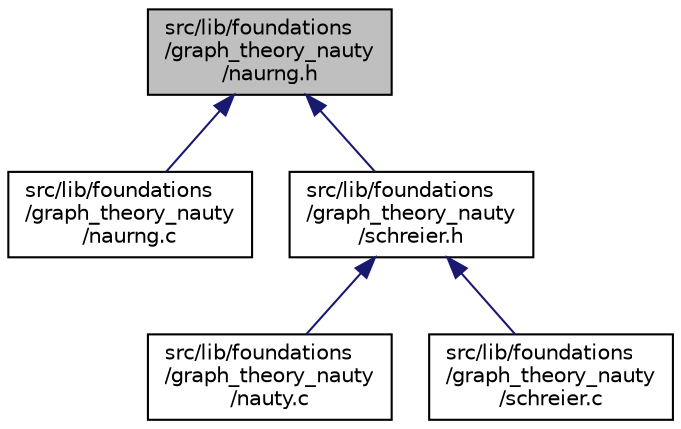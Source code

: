 digraph "src/lib/foundations/graph_theory_nauty/naurng.h"
{
  edge [fontname="Helvetica",fontsize="10",labelfontname="Helvetica",labelfontsize="10"];
  node [fontname="Helvetica",fontsize="10",shape=record];
  Node8 [label="src/lib/foundations\l/graph_theory_nauty\l/naurng.h",height=0.2,width=0.4,color="black", fillcolor="grey75", style="filled", fontcolor="black"];
  Node8 -> Node9 [dir="back",color="midnightblue",fontsize="10",style="solid",fontname="Helvetica"];
  Node9 [label="src/lib/foundations\l/graph_theory_nauty\l/naurng.c",height=0.2,width=0.4,color="black", fillcolor="white", style="filled",URL="$da/d48/naurng_8c.html"];
  Node8 -> Node10 [dir="back",color="midnightblue",fontsize="10",style="solid",fontname="Helvetica"];
  Node10 [label="src/lib/foundations\l/graph_theory_nauty\l/schreier.h",height=0.2,width=0.4,color="black", fillcolor="white", style="filled",URL="$d8/df1/schreier_8h.html"];
  Node10 -> Node11 [dir="back",color="midnightblue",fontsize="10",style="solid",fontname="Helvetica"];
  Node11 [label="src/lib/foundations\l/graph_theory_nauty\l/nauty.c",height=0.2,width=0.4,color="black", fillcolor="white", style="filled",URL="$d3/dbf/lib_2foundations_2graph__theory__nauty_2nauty_8_c.html"];
  Node10 -> Node12 [dir="back",color="midnightblue",fontsize="10",style="solid",fontname="Helvetica"];
  Node12 [label="src/lib/foundations\l/graph_theory_nauty\l/schreier.c",height=0.2,width=0.4,color="black", fillcolor="white", style="filled",URL="$db/d0d/foundations_2graph__theory__nauty_2schreier_8c.html"];
}

